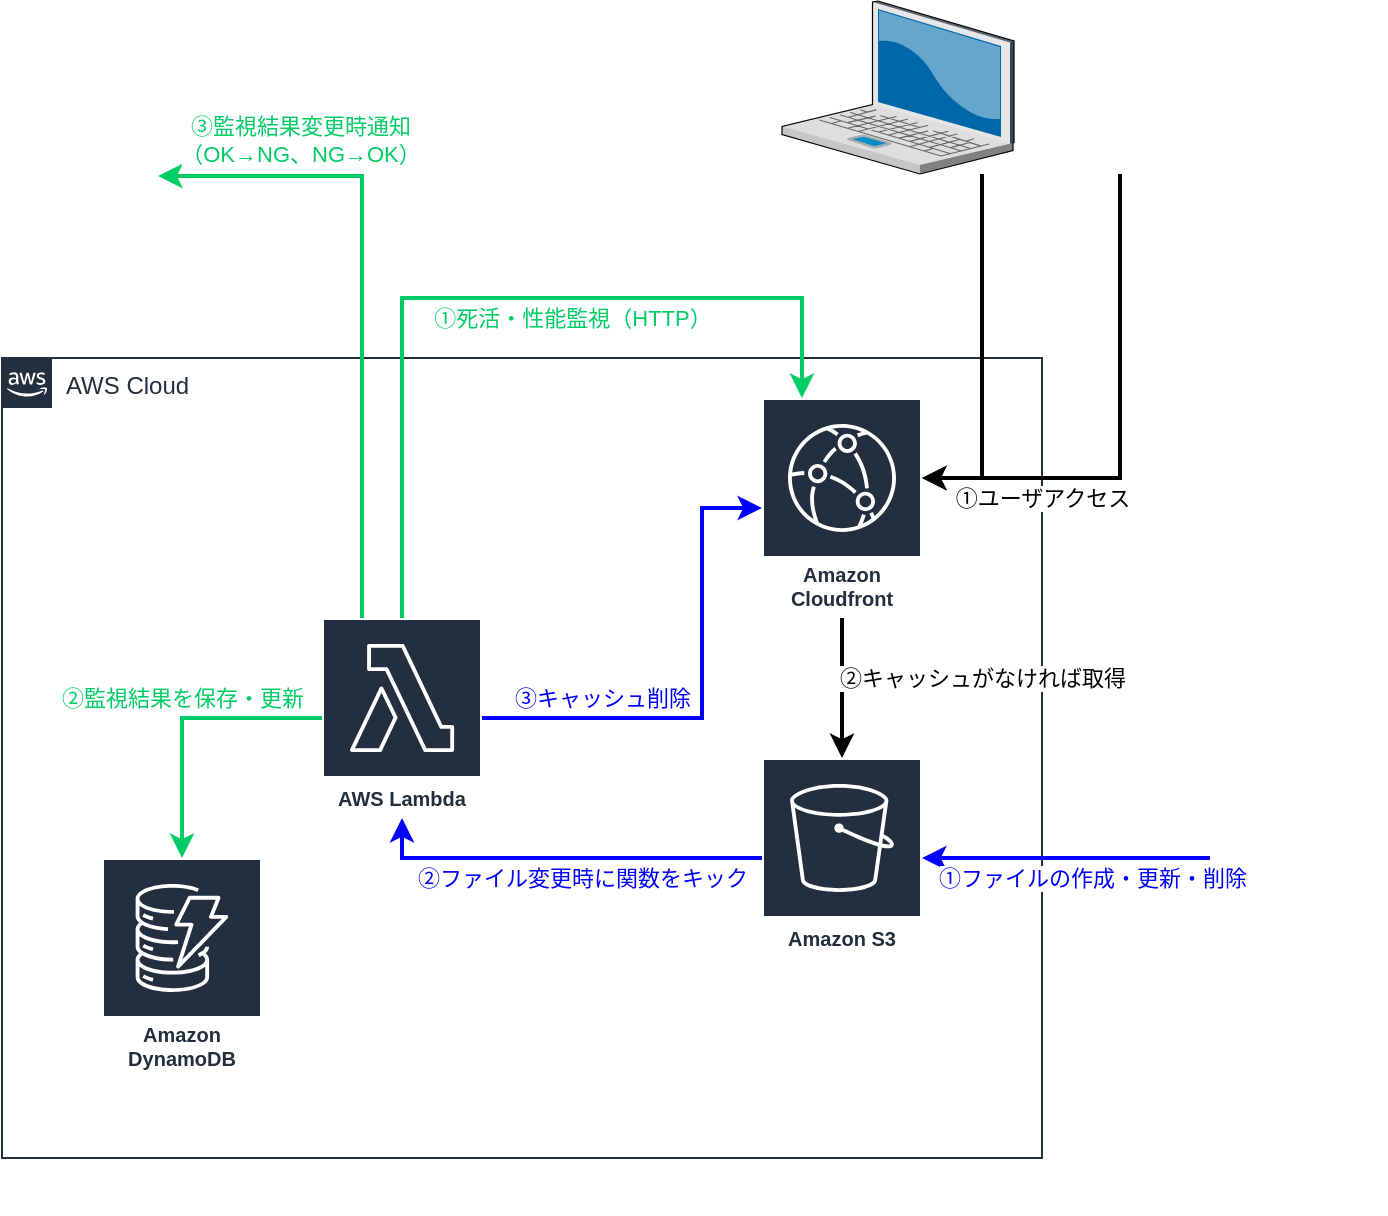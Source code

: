 <mxfile version="13.1.14" type="github"><diagram id="LTdsPUzEwn5pefmh407S" name="Page-1"><mxGraphModel dx="1426" dy="1972" grid="1" gridSize="10" guides="1" tooltips="1" connect="1" arrows="1" fold="1" page="1" pageScale="1" pageWidth="827" pageHeight="1169" math="0" shadow="0"><root><mxCell id="0"/><mxCell id="1" parent="0"/><mxCell id="ydBoDjmfmtcmHCDyRGNv-2" value="AWS Cloud" style="points=[[0,0],[0.25,0],[0.5,0],[0.75,0],[1,0],[1,0.25],[1,0.5],[1,0.75],[1,1],[0.75,1],[0.5,1],[0.25,1],[0,1],[0,0.75],[0,0.5],[0,0.25]];outlineConnect=0;gradientColor=none;html=1;whiteSpace=wrap;fontSize=12;fontStyle=0;shape=mxgraph.aws4.group;grIcon=mxgraph.aws4.group_aws_cloud_alt;strokeColor=#232F3E;fillColor=none;verticalAlign=top;align=left;spacingLeft=30;fontColor=#232F3E;dashed=0;" parent="1" vertex="1"><mxGeometry x="80" y="110" width="520" height="400" as="geometry"/></mxCell><mxCell id="ydBoDjmfmtcmHCDyRGNv-10" style="edgeStyle=orthogonalEdgeStyle;rounded=0;orthogonalLoop=1;jettySize=auto;html=1;fontColor=#0000FF;strokeColor=#0000FF;strokeWidth=2;" parent="1" source="ydBoDjmfmtcmHCDyRGNv-4" target="ydBoDjmfmtcmHCDyRGNv-5" edge="1"><mxGeometry relative="1" as="geometry"><Array as="points"><mxPoint x="280" y="360"/></Array></mxGeometry></mxCell><mxCell id="ydBoDjmfmtcmHCDyRGNv-15" value="&lt;font color=&quot;#0000FF&quot;&gt;②ファイル変更時に関数をキック&lt;/font&gt;" style="edgeLabel;html=1;align=center;verticalAlign=middle;resizable=0;points=[];" parent="ydBoDjmfmtcmHCDyRGNv-10" vertex="1" connectable="0"><mxGeometry x="-0.251" y="1" relative="1" as="geometry"><mxPoint x="-15" y="9" as="offset"/></mxGeometry></mxCell><mxCell id="ydBoDjmfmtcmHCDyRGNv-4" value="Amazon S3" style="outlineConnect=0;fontColor=#232F3E;gradientColor=none;strokeColor=#ffffff;fillColor=#232F3E;dashed=0;verticalLabelPosition=middle;verticalAlign=bottom;align=center;html=1;whiteSpace=wrap;fontSize=10;fontStyle=1;spacing=3;shape=mxgraph.aws4.productIcon;prIcon=mxgraph.aws4.s3;" parent="1" vertex="1"><mxGeometry x="460" y="310" width="80" height="100" as="geometry"/></mxCell><mxCell id="ydBoDjmfmtcmHCDyRGNv-11" style="edgeStyle=orthogonalEdgeStyle;rounded=0;orthogonalLoop=1;jettySize=auto;html=1;strokeColor=#00CC66;strokeWidth=2;" parent="1" source="ydBoDjmfmtcmHCDyRGNv-5" target="ydBoDjmfmtcmHCDyRGNv-6" edge="1"><mxGeometry relative="1" as="geometry"><Array as="points"><mxPoint x="280" y="80"/><mxPoint x="480" y="80"/></Array></mxGeometry></mxCell><mxCell id="ydBoDjmfmtcmHCDyRGNv-14" value="&lt;font color=&quot;#00CC66&quot;&gt;①死活・性能監視（HTTP）&lt;/font&gt;" style="edgeLabel;html=1;align=center;verticalAlign=middle;resizable=0;points=[];" parent="ydBoDjmfmtcmHCDyRGNv-11" vertex="1" connectable="0"><mxGeometry x="0.195" y="-2" relative="1" as="geometry"><mxPoint y="8" as="offset"/></mxGeometry></mxCell><mxCell id="ydBoDjmfmtcmHCDyRGNv-12" style="edgeStyle=orthogonalEdgeStyle;rounded=0;orthogonalLoop=1;jettySize=auto;html=1;strokeColor=#00CC66;strokeWidth=2;" parent="1" source="ydBoDjmfmtcmHCDyRGNv-5" target="ydBoDjmfmtcmHCDyRGNv-7" edge="1"><mxGeometry relative="1" as="geometry"/></mxCell><mxCell id="ydBoDjmfmtcmHCDyRGNv-18" value="&lt;font color=&quot;#00CC66&quot;&gt;②監視結果を保存・更新&lt;/font&gt;" style="edgeLabel;html=1;align=center;verticalAlign=middle;resizable=0;points=[];fontColor=#0000FF;" parent="ydBoDjmfmtcmHCDyRGNv-12" vertex="1" connectable="0"><mxGeometry x="-0.622" y="1" relative="1" as="geometry"><mxPoint x="-44" y="-11" as="offset"/></mxGeometry></mxCell><mxCell id="ydBoDjmfmtcmHCDyRGNv-13" style="edgeStyle=orthogonalEdgeStyle;rounded=0;orthogonalLoop=1;jettySize=auto;html=1;fontColor=#0000FF;strokeColor=#0000FF;strokeWidth=2;" parent="1" source="ydBoDjmfmtcmHCDyRGNv-5" target="ydBoDjmfmtcmHCDyRGNv-6" edge="1"><mxGeometry relative="1" as="geometry"><Array as="points"><mxPoint x="430" y="290"/><mxPoint x="430" y="185"/></Array></mxGeometry></mxCell><mxCell id="ydBoDjmfmtcmHCDyRGNv-17" value="&lt;div&gt;③キャッシュ削除&lt;br&gt;&lt;/div&gt;" style="edgeLabel;html=1;align=center;verticalAlign=middle;resizable=0;points=[];fontColor=#0000FF;" parent="ydBoDjmfmtcmHCDyRGNv-13" vertex="1" connectable="0"><mxGeometry x="-0.429" y="30" relative="1" as="geometry"><mxPoint x="-10" y="20" as="offset"/></mxGeometry></mxCell><mxCell id="ydBoDjmfmtcmHCDyRGNv-20" style="edgeStyle=orthogonalEdgeStyle;rounded=0;orthogonalLoop=1;jettySize=auto;html=1;strokeColor=#00CC66;strokeWidth=2;fontColor=#0000FF;" parent="1" source="ydBoDjmfmtcmHCDyRGNv-5" target="ydBoDjmfmtcmHCDyRGNv-19" edge="1"><mxGeometry relative="1" as="geometry"><Array as="points"><mxPoint x="260" y="19"/></Array></mxGeometry></mxCell><mxCell id="ydBoDjmfmtcmHCDyRGNv-21" value="&lt;div&gt;&lt;font color=&quot;#00CC66&quot;&gt;③監視結果変更時通知&lt;/font&gt;&lt;/div&gt;&lt;div&gt;&lt;font color=&quot;#00CC66&quot;&gt;（OK→NG、NG→OK）&lt;/font&gt;&lt;/div&gt;" style="edgeLabel;html=1;align=center;verticalAlign=middle;resizable=0;points=[];fontColor=#0000FF;" parent="ydBoDjmfmtcmHCDyRGNv-20" vertex="1" connectable="0"><mxGeometry x="-0.296" y="2" relative="1" as="geometry"><mxPoint x="-29" y="-126" as="offset"/></mxGeometry></mxCell><mxCell id="ydBoDjmfmtcmHCDyRGNv-5" value="AWS Lambda" style="outlineConnect=0;fontColor=#232F3E;gradientColor=none;strokeColor=#ffffff;fillColor=#232F3E;dashed=0;verticalLabelPosition=middle;verticalAlign=bottom;align=center;html=1;whiteSpace=wrap;fontSize=10;fontStyle=1;spacing=3;shape=mxgraph.aws4.productIcon;prIcon=mxgraph.aws4.lambda;" parent="1" vertex="1"><mxGeometry x="240" y="240" width="80" height="100" as="geometry"/></mxCell><mxCell id="ydBoDjmfmtcmHCDyRGNv-9" value="" style="edgeStyle=orthogonalEdgeStyle;rounded=0;orthogonalLoop=1;jettySize=auto;html=1;strokeWidth=2;" parent="1" source="ydBoDjmfmtcmHCDyRGNv-6" target="ydBoDjmfmtcmHCDyRGNv-4" edge="1"><mxGeometry relative="1" as="geometry"><mxPoint x="420" y="185" as="targetPoint"/></mxGeometry></mxCell><mxCell id="ydBoDjmfmtcmHCDyRGNv-34" value="②キャッシュがなければ取得" style="edgeLabel;html=1;align=center;verticalAlign=middle;resizable=0;points=[];fontColor=#000000;" parent="ydBoDjmfmtcmHCDyRGNv-9" vertex="1" connectable="0"><mxGeometry x="-0.114" y="-1" relative="1" as="geometry"><mxPoint x="71" y="-1" as="offset"/></mxGeometry></mxCell><mxCell id="ydBoDjmfmtcmHCDyRGNv-6" value="Amazon Cloudfront" style="outlineConnect=0;fontColor=#232F3E;gradientColor=none;strokeColor=#ffffff;fillColor=#232F3E;dashed=0;verticalLabelPosition=middle;verticalAlign=bottom;align=center;html=1;whiteSpace=wrap;fontSize=10;fontStyle=1;spacing=3;shape=mxgraph.aws4.productIcon;prIcon=mxgraph.aws4.cloudfront;" parent="1" vertex="1"><mxGeometry x="460" y="130" width="80" height="110" as="geometry"/></mxCell><mxCell id="ydBoDjmfmtcmHCDyRGNv-7" value="Amazon DynamoDB" style="outlineConnect=0;fontColor=#232F3E;gradientColor=none;strokeColor=#ffffff;fillColor=#232F3E;dashed=0;verticalLabelPosition=middle;verticalAlign=bottom;align=center;html=1;whiteSpace=wrap;fontSize=10;fontStyle=1;spacing=3;shape=mxgraph.aws4.productIcon;prIcon=mxgraph.aws4.dynamodb;" parent="1" vertex="1"><mxGeometry x="130" y="360" width="80" height="110" as="geometry"/></mxCell><mxCell id="ydBoDjmfmtcmHCDyRGNv-19" value="" style="shape=image;html=1;verticalAlign=top;verticalLabelPosition=bottom;labelBackgroundColor=#ffffff;imageAspect=0;aspect=fixed;image=https://cdn2.iconfinder.com/data/icons/social-media-2285/512/1_Slack_colored_svg-128.png;fontColor=#0000FF;" parent="1" vertex="1"><mxGeometry x="80" y="-20" width="78" height="78" as="geometry"/></mxCell><mxCell id="ydBoDjmfmtcmHCDyRGNv-30" style="edgeStyle=orthogonalEdgeStyle;rounded=0;orthogonalLoop=1;jettySize=auto;html=1;strokeColor=#000000;strokeWidth=2;fontColor=#0000FF;" parent="1" source="ydBoDjmfmtcmHCDyRGNv-27" target="ydBoDjmfmtcmHCDyRGNv-6" edge="1"><mxGeometry relative="1" as="geometry"><Array as="points"><mxPoint x="570" y="170"/></Array></mxGeometry></mxCell><mxCell id="ydBoDjmfmtcmHCDyRGNv-27" value="" style="verticalLabelPosition=bottom;aspect=fixed;html=1;verticalAlign=top;strokeColor=none;align=center;outlineConnect=0;shape=mxgraph.citrix.laptop_2;fontColor=#0000FF;" parent="1" vertex="1"><mxGeometry x="470" y="-68.5" width="116" height="86.5" as="geometry"/></mxCell><mxCell id="ydBoDjmfmtcmHCDyRGNv-29" style="edgeStyle=orthogonalEdgeStyle;rounded=0;orthogonalLoop=1;jettySize=auto;html=1;strokeColor=#000000;strokeWidth=2;fontColor=#0000FF;" parent="1" source="ydBoDjmfmtcmHCDyRGNv-28" target="ydBoDjmfmtcmHCDyRGNv-6" edge="1"><mxGeometry relative="1" as="geometry"><Array as="points"><mxPoint x="639" y="170"/></Array></mxGeometry></mxCell><mxCell id="ydBoDjmfmtcmHCDyRGNv-36" value="①ユーザアクセス" style="edgeLabel;html=1;align=center;verticalAlign=middle;resizable=0;points=[];fontColor=#000000;" parent="ydBoDjmfmtcmHCDyRGNv-29" vertex="1" connectable="0"><mxGeometry x="0.211" y="-21" relative="1" as="geometry"><mxPoint x="-39" y="31" as="offset"/></mxGeometry></mxCell><mxCell id="ydBoDjmfmtcmHCDyRGNv-28" value="" style="shape=image;html=1;verticalAlign=top;verticalLabelPosition=bottom;labelBackgroundColor=#ffffff;imageAspect=0;aspect=fixed;image=https://cdn1.iconfinder.com/data/icons/colored-hand-phone/96/cloud-mobile_phone-128.png;fontColor=#0000FF;" parent="1" vertex="1"><mxGeometry x="600" y="-60" width="78" height="78" as="geometry"/></mxCell><mxCell id="ydBoDjmfmtcmHCDyRGNv-32" style="edgeStyle=orthogonalEdgeStyle;rounded=0;orthogonalLoop=1;jettySize=auto;html=1;strokeColor=#0000FF;strokeWidth=2;fontColor=#0000FF;" parent="1" source="ydBoDjmfmtcmHCDyRGNv-31" target="ydBoDjmfmtcmHCDyRGNv-4" edge="1"><mxGeometry relative="1" as="geometry"/></mxCell><mxCell id="ydBoDjmfmtcmHCDyRGNv-33" value="①ファイルの作成・更新・削除" style="edgeLabel;html=1;align=center;verticalAlign=middle;resizable=0;points=[];fontColor=#0000FF;" parent="ydBoDjmfmtcmHCDyRGNv-32" vertex="1" connectable="0"><mxGeometry x="-0.464" y="-2" relative="1" as="geometry"><mxPoint x="-21" y="12" as="offset"/></mxGeometry></mxCell><mxCell id="ydBoDjmfmtcmHCDyRGNv-31" value="" style="shape=image;html=1;verticalAlign=top;verticalLabelPosition=bottom;labelBackgroundColor=#ffffff;imageAspect=0;aspect=fixed;image=https://cdn1.iconfinder.com/data/icons/nuvola2/128x128/apps/personal.png;fontColor=#0000FF;" parent="1" vertex="1"><mxGeometry x="684" y="316" width="88" height="88" as="geometry"/></mxCell><mxCell id="iOoNUPzOszG3I9ZDG5is-1" value="" style="shape=image;html=1;verticalAlign=top;verticalLabelPosition=bottom;labelBackgroundColor=#ffffff;imageAspect=0;aspect=fixed;image=https://cdn4.iconfinder.com/data/icons/logos-and-brands/512/267_Python_logo-128.png;fontColor=#000000;" parent="1" vertex="1"><mxGeometry x="290" y="210" width="58" height="58" as="geometry"/></mxCell><mxCell id="iOoNUPzOszG3I9ZDG5is-2" value="" style="shape=image;html=1;verticalAlign=top;verticalLabelPosition=bottom;labelBackgroundColor=#ffffff;imageAspect=0;aspect=fixed;image=https://cdn1.iconfinder.com/data/icons/hawcons/32/699858-icon-76-document-file-html-128.png;fontColor=#000000;" parent="1" vertex="1"><mxGeometry x="422" y="410" width="58" height="58" as="geometry"/></mxCell><mxCell id="iOoNUPzOszG3I9ZDG5is-3" value="" style="shape=image;html=1;verticalAlign=top;verticalLabelPosition=bottom;labelBackgroundColor=#ffffff;imageAspect=0;aspect=fixed;image=https://cdn1.iconfinder.com/data/icons/hawcons/32/699859-icon-77-document-file-css-128.png;fontColor=#000000;" parent="1" vertex="1"><mxGeometry x="480" y="410" width="58" height="58" as="geometry"/></mxCell><mxCell id="iOoNUPzOszG3I9ZDG5is-4" value="" style="shape=image;html=1;verticalAlign=top;verticalLabelPosition=bottom;labelBackgroundColor=#ffffff;imageAspect=0;aspect=fixed;image=https://cdn3.iconfinder.com/data/icons/file-extension-names-vol-3-2/512/48-128.png;fontColor=#000000;" parent="1" vertex="1"><mxGeometry x="540" y="410" width="58" height="58" as="geometry"/></mxCell><mxCell id="iOoNUPzOszG3I9ZDG5is-5" value="" style="shape=image;html=1;verticalAlign=top;verticalLabelPosition=bottom;labelBackgroundColor=#ffffff;imageAspect=0;aspect=fixed;image=https://cdn1.iconfinder.com/data/icons/hawcons/32/700032-icon-74-document-file-jpg-128.png;fontColor=#000000;" parent="1" vertex="1"><mxGeometry x="440" y="473" width="62" height="62" as="geometry"/></mxCell><mxCell id="iOoNUPzOszG3I9ZDG5is-6" value="" style="shape=image;html=1;verticalAlign=top;verticalLabelPosition=bottom;labelBackgroundColor=#ffffff;imageAspect=0;aspect=fixed;image=https://cdn1.iconfinder.com/data/icons/hawcons/32/699145-icon-69-document-file-png-128.png;fontColor=#000000;" parent="1" vertex="1"><mxGeometry x="510" y="470" width="68" height="68" as="geometry"/></mxCell></root></mxGraphModel></diagram></mxfile>